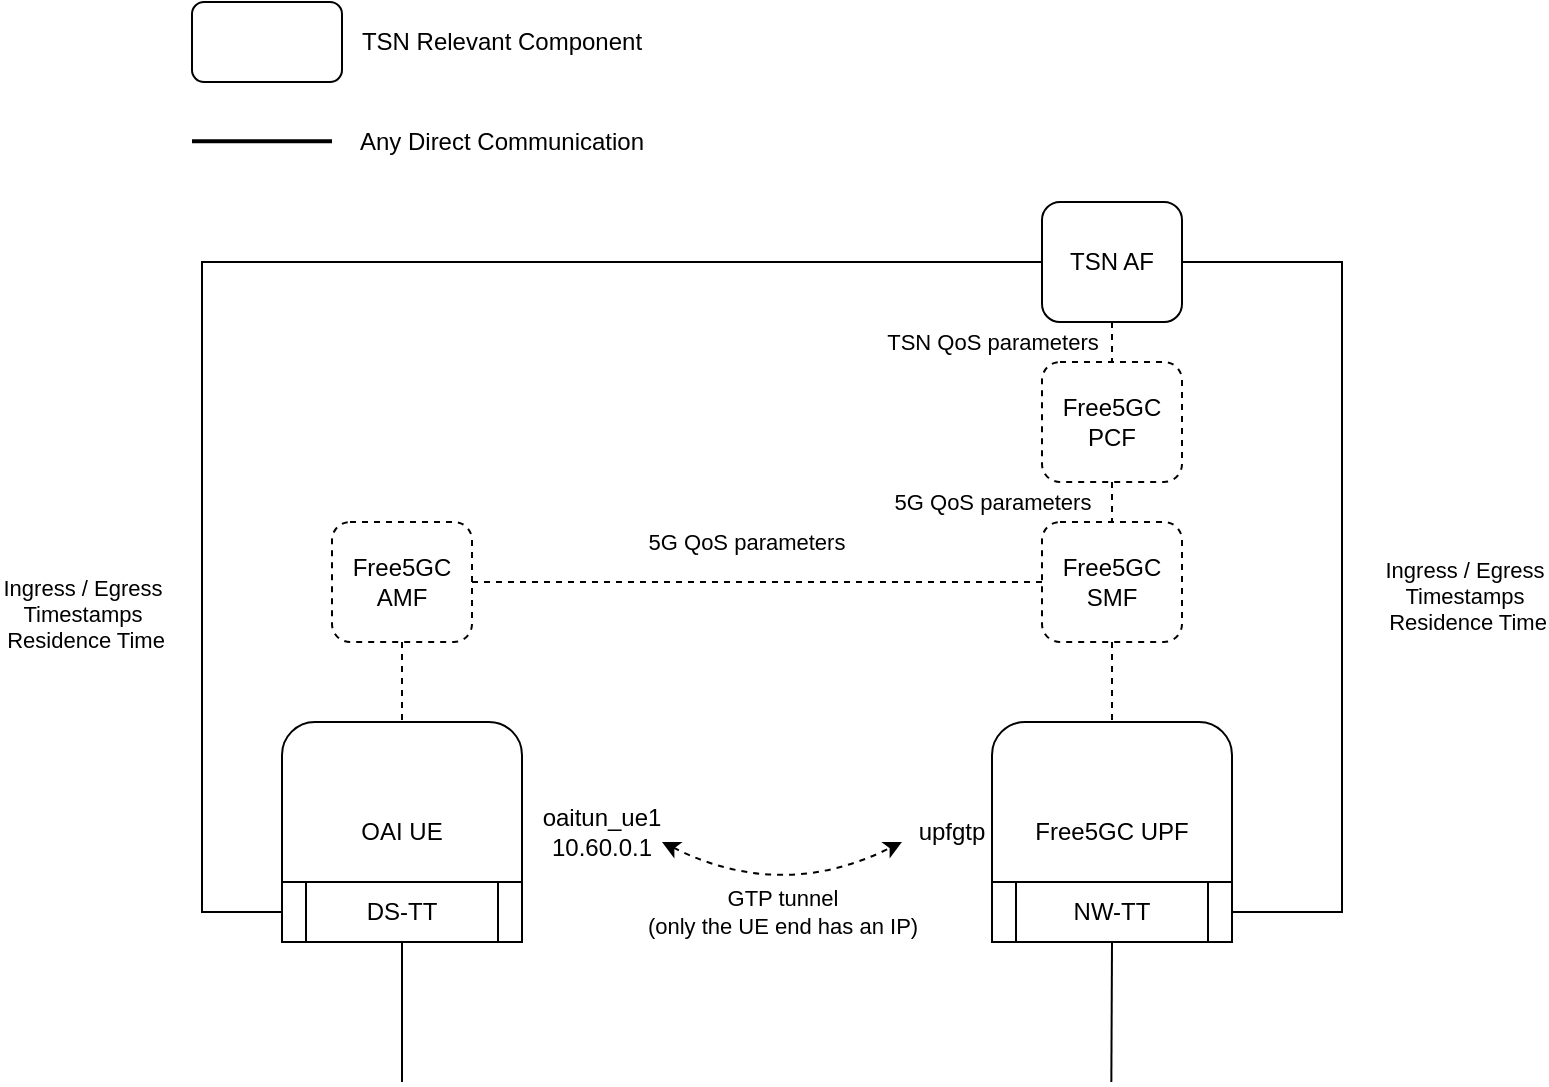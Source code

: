 <mxfile version="22.0.3" type="device">
  <diagram name="Page-1" id="3_xUpbEmMFwrsd-nlipk">
    <mxGraphModel dx="1233" dy="754" grid="1" gridSize="10" guides="1" tooltips="1" connect="1" arrows="1" fold="1" page="1" pageScale="1" pageWidth="1169" pageHeight="827" math="0" shadow="0">
      <root>
        <mxCell id="0" />
        <mxCell id="1" parent="0" />
        <mxCell id="uuPXR26b0aAbMTBFOYIL-3" value="" style="endArrow=none;html=1;rounded=0;entryX=0.5;entryY=0;entryDx=0;entryDy=0;exitX=0.5;exitY=1;exitDx=0;exitDy=0;dashed=1;" edge="1" parent="1" target="uuPXR26b0aAbMTBFOYIL-8" source="uuPXR26b0aAbMTBFOYIL-19">
          <mxGeometry width="50" height="50" relative="1" as="geometry">
            <mxPoint x="700" y="420" as="sourcePoint" />
            <mxPoint x="470" y="360" as="targetPoint" />
          </mxGeometry>
        </mxCell>
        <mxCell id="uuPXR26b0aAbMTBFOYIL-4" value="OAI UE" style="rounded=1;whiteSpace=wrap;html=1;" vertex="1" parent="1">
          <mxGeometry x="290" y="440" width="120" height="110" as="geometry" />
        </mxCell>
        <mxCell id="uuPXR26b0aAbMTBFOYIL-8" value="Free5GC UPF" style="rounded=1;whiteSpace=wrap;html=1;" vertex="1" parent="1">
          <mxGeometry x="645" y="440" width="120" height="110" as="geometry" />
        </mxCell>
        <mxCell id="uuPXR26b0aAbMTBFOYIL-9" value="oaitun_ue1&lt;br&gt;10.60.0.1" style="text;html=1;strokeColor=none;fillColor=none;align=center;verticalAlign=middle;whiteSpace=wrap;rounded=0;" vertex="1" parent="1">
          <mxGeometry x="420" y="480" width="60" height="30" as="geometry" />
        </mxCell>
        <mxCell id="uuPXR26b0aAbMTBFOYIL-10" value="upfgtp" style="text;html=1;strokeColor=none;fillColor=none;align=center;verticalAlign=middle;whiteSpace=wrap;rounded=0;" vertex="1" parent="1">
          <mxGeometry x="600" y="480" width="50" height="30" as="geometry" />
        </mxCell>
        <mxCell id="uuPXR26b0aAbMTBFOYIL-11" value="" style="curved=1;endArrow=classic;html=1;rounded=0;exitX=1;exitY=0.5;exitDx=0;exitDy=0;entryX=0;entryY=0.5;entryDx=0;entryDy=0;dashed=1;startArrow=classic;startFill=1;" edge="1" parent="1">
          <mxGeometry width="50" height="50" relative="1" as="geometry">
            <mxPoint x="480" y="500" as="sourcePoint" />
            <mxPoint x="600" y="500" as="targetPoint" />
            <Array as="points">
              <mxPoint x="540" y="530" />
            </Array>
          </mxGeometry>
        </mxCell>
        <mxCell id="uuPXR26b0aAbMTBFOYIL-12" value="GTP tunnel&lt;br&gt;(only the UE end has an IP)" style="edgeLabel;html=1;align=center;verticalAlign=middle;resizable=0;points=[];" vertex="1" connectable="0" parent="uuPXR26b0aAbMTBFOYIL-11">
          <mxGeometry x="-0.057" y="23" relative="1" as="geometry">
            <mxPoint x="-7" y="27" as="offset" />
          </mxGeometry>
        </mxCell>
        <mxCell id="uuPXR26b0aAbMTBFOYIL-15" value="Free5GC AMF" style="rounded=1;whiteSpace=wrap;html=1;dashed=1;" vertex="1" parent="1">
          <mxGeometry x="315" y="340" width="70" height="60" as="geometry" />
        </mxCell>
        <mxCell id="uuPXR26b0aAbMTBFOYIL-19" value="Free5GC SMF" style="rounded=1;whiteSpace=wrap;html=1;dashed=1;" vertex="1" parent="1">
          <mxGeometry x="670" y="340" width="70" height="60" as="geometry" />
        </mxCell>
        <mxCell id="uuPXR26b0aAbMTBFOYIL-38" value="" style="endArrow=none;html=1;rounded=0;entryX=0.5;entryY=0;entryDx=0;entryDy=0;exitX=0.5;exitY=1;exitDx=0;exitDy=0;dashed=1;" edge="1" parent="1" target="uuPXR26b0aAbMTBFOYIL-4" source="uuPXR26b0aAbMTBFOYIL-15">
          <mxGeometry width="50" height="50" relative="1" as="geometry">
            <mxPoint x="350" y="420" as="sourcePoint" />
            <mxPoint x="720" y="430" as="targetPoint" />
          </mxGeometry>
        </mxCell>
        <mxCell id="uuPXR26b0aAbMTBFOYIL-55" value="TSN AF" style="rounded=1;whiteSpace=wrap;html=1;" vertex="1" parent="1">
          <mxGeometry x="670" y="180" width="70" height="60" as="geometry" />
        </mxCell>
        <mxCell id="uuPXR26b0aAbMTBFOYIL-58" value="DS-TT" style="shape=process;whiteSpace=wrap;html=1;backgroundOutline=1;" vertex="1" parent="1">
          <mxGeometry x="290" y="520" width="120" height="30" as="geometry" />
        </mxCell>
        <mxCell id="uuPXR26b0aAbMTBFOYIL-59" value="NW-TT" style="shape=process;whiteSpace=wrap;html=1;backgroundOutline=1;" vertex="1" parent="1">
          <mxGeometry x="645" y="520" width="120" height="30" as="geometry" />
        </mxCell>
        <mxCell id="uuPXR26b0aAbMTBFOYIL-60" value="" style="endArrow=none;html=1;rounded=0;entryX=0.5;entryY=1;entryDx=0;entryDy=0;" edge="1" parent="1" target="uuPXR26b0aAbMTBFOYIL-58">
          <mxGeometry width="50" height="50" relative="1" as="geometry">
            <mxPoint x="350" y="620" as="sourcePoint" />
            <mxPoint x="390" y="580" as="targetPoint" />
          </mxGeometry>
        </mxCell>
        <mxCell id="uuPXR26b0aAbMTBFOYIL-61" value="" style="endArrow=none;html=1;rounded=0;entryX=0.5;entryY=1;entryDx=0;entryDy=0;" edge="1" parent="1" target="uuPXR26b0aAbMTBFOYIL-59">
          <mxGeometry width="50" height="50" relative="1" as="geometry">
            <mxPoint x="704.67" y="620" as="sourcePoint" />
            <mxPoint x="704.67" y="550" as="targetPoint" />
          </mxGeometry>
        </mxCell>
        <mxCell id="uuPXR26b0aAbMTBFOYIL-64" value="" style="endArrow=none;html=1;rounded=0;entryX=1;entryY=0.5;entryDx=0;entryDy=0;exitX=0;exitY=0.5;exitDx=0;exitDy=0;dashed=1;" edge="1" parent="1" source="uuPXR26b0aAbMTBFOYIL-19" target="uuPXR26b0aAbMTBFOYIL-15">
          <mxGeometry width="50" height="50" relative="1" as="geometry">
            <mxPoint x="360" y="350" as="sourcePoint" />
            <mxPoint x="360" y="450" as="targetPoint" />
          </mxGeometry>
        </mxCell>
        <mxCell id="uuPXR26b0aAbMTBFOYIL-76" value="5G QoS parameters" style="edgeLabel;html=1;align=center;verticalAlign=middle;resizable=0;points=[];" vertex="1" connectable="0" parent="uuPXR26b0aAbMTBFOYIL-64">
          <mxGeometry x="0.04" y="-1" relative="1" as="geometry">
            <mxPoint y="-19" as="offset" />
          </mxGeometry>
        </mxCell>
        <mxCell id="uuPXR26b0aAbMTBFOYIL-66" value="" style="endArrow=none;html=1;rounded=0;exitX=0.5;exitY=1;exitDx=0;exitDy=0;entryX=0.5;entryY=0;entryDx=0;entryDy=0;dashed=1;" edge="1" parent="1" source="uuPXR26b0aAbMTBFOYIL-65" target="uuPXR26b0aAbMTBFOYIL-19">
          <mxGeometry width="50" height="50" relative="1" as="geometry">
            <mxPoint x="704" y="190" as="sourcePoint" />
            <mxPoint x="704" y="280" as="targetPoint" />
          </mxGeometry>
        </mxCell>
        <mxCell id="uuPXR26b0aAbMTBFOYIL-67" value="" style="endArrow=none;html=1;rounded=0;exitX=0.5;exitY=1;exitDx=0;exitDy=0;entryX=0.5;entryY=0;entryDx=0;entryDy=0;dashed=1;" edge="1" parent="1" source="uuPXR26b0aAbMTBFOYIL-55" target="uuPXR26b0aAbMTBFOYIL-65">
          <mxGeometry width="50" height="50" relative="1" as="geometry">
            <mxPoint x="714" y="200" as="sourcePoint" />
            <mxPoint x="714" y="290" as="targetPoint" />
          </mxGeometry>
        </mxCell>
        <mxCell id="uuPXR26b0aAbMTBFOYIL-65" value="Free5GC PCF" style="rounded=1;whiteSpace=wrap;html=1;dashed=1;" vertex="1" parent="1">
          <mxGeometry x="670" y="260" width="70" height="60" as="geometry" />
        </mxCell>
        <mxCell id="uuPXR26b0aAbMTBFOYIL-69" value="" style="endArrow=none;html=1;rounded=0;entryX=1;entryY=0.5;entryDx=0;entryDy=0;exitX=1;exitY=0.5;exitDx=0;exitDy=0;" edge="1" parent="1" source="uuPXR26b0aAbMTBFOYIL-59" target="uuPXR26b0aAbMTBFOYIL-55">
          <mxGeometry width="50" height="50" relative="1" as="geometry">
            <mxPoint x="830" y="370" as="sourcePoint" />
            <mxPoint x="750" y="350" as="targetPoint" />
            <Array as="points">
              <mxPoint x="820" y="535" />
              <mxPoint x="820" y="210" />
            </Array>
          </mxGeometry>
        </mxCell>
        <mxCell id="uuPXR26b0aAbMTBFOYIL-70" value="" style="endArrow=none;html=1;rounded=0;entryX=0;entryY=0.5;entryDx=0;entryDy=0;exitX=0;exitY=0.5;exitDx=0;exitDy=0;" edge="1" parent="1" source="uuPXR26b0aAbMTBFOYIL-58" target="uuPXR26b0aAbMTBFOYIL-55">
          <mxGeometry width="50" height="50" relative="1" as="geometry">
            <mxPoint x="775" y="505" as="sourcePoint" />
            <mxPoint x="750" y="220" as="targetPoint" />
            <Array as="points">
              <mxPoint x="250" y="535" />
              <mxPoint x="250" y="210" />
            </Array>
          </mxGeometry>
        </mxCell>
        <mxCell id="uuPXR26b0aAbMTBFOYIL-73" value="Ingress / Egress&lt;br&gt;Timestamps&lt;br&gt;&amp;nbsp;Residence Time" style="edgeLabel;html=1;align=center;verticalAlign=middle;resizable=0;points=[];" vertex="1" connectable="0" parent="uuPXR26b0aAbMTBFOYIL-70">
          <mxGeometry x="-0.267" relative="1" as="geometry">
            <mxPoint x="-60" y="98" as="offset" />
          </mxGeometry>
        </mxCell>
        <mxCell id="uuPXR26b0aAbMTBFOYIL-74" value="Ingress / Egress&lt;br&gt;Timestamps&lt;br&gt;&amp;nbsp;Residence Time" style="edgeLabel;html=1;align=center;verticalAlign=middle;resizable=0;points=[];" vertex="1" connectable="0" parent="1">
          <mxGeometry x="330" y="310.0" as="geometry">
            <mxPoint x="551" y="67" as="offset" />
          </mxGeometry>
        </mxCell>
        <mxCell id="uuPXR26b0aAbMTBFOYIL-77" value="5G QoS parameters" style="edgeLabel;html=1;align=center;verticalAlign=middle;resizable=0;points=[];" vertex="1" connectable="0" parent="1">
          <mxGeometry x="645.002" y="330" as="geometry" />
        </mxCell>
        <mxCell id="uuPXR26b0aAbMTBFOYIL-78" value="TSN QoS parameters" style="edgeLabel;html=1;align=center;verticalAlign=middle;resizable=0;points=[];" vertex="1" connectable="0" parent="1">
          <mxGeometry x="645.002" y="250" as="geometry" />
        </mxCell>
        <mxCell id="uuPXR26b0aAbMTBFOYIL-79" value="" style="rounded=1;whiteSpace=wrap;html=1;" vertex="1" parent="1">
          <mxGeometry x="245" y="80" width="75" height="40" as="geometry" />
        </mxCell>
        <mxCell id="uuPXR26b0aAbMTBFOYIL-80" value="TSN Relevant Component" style="text;html=1;strokeColor=none;fillColor=none;align=center;verticalAlign=middle;whiteSpace=wrap;rounded=0;" vertex="1" parent="1">
          <mxGeometry x="320" y="85" width="160" height="30" as="geometry" />
        </mxCell>
        <mxCell id="uuPXR26b0aAbMTBFOYIL-82" value="Any Direct Communication" style="text;html=1;strokeColor=none;fillColor=none;align=center;verticalAlign=middle;whiteSpace=wrap;rounded=0;" vertex="1" parent="1">
          <mxGeometry x="320" y="135" width="160" height="30" as="geometry" />
        </mxCell>
        <mxCell id="uuPXR26b0aAbMTBFOYIL-84" value="" style="endArrow=none;html=1;strokeWidth=2;rounded=0;" edge="1" parent="1">
          <mxGeometry width="50" height="50" relative="1" as="geometry">
            <mxPoint x="245" y="149.63" as="sourcePoint" />
            <mxPoint x="315" y="149.63" as="targetPoint" />
          </mxGeometry>
        </mxCell>
      </root>
    </mxGraphModel>
  </diagram>
</mxfile>
